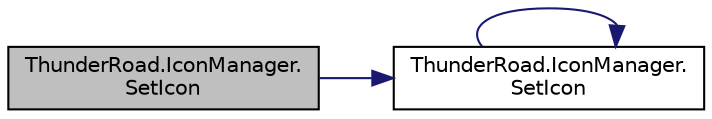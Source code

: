digraph "ThunderRoad.IconManager.SetIcon"
{
 // LATEX_PDF_SIZE
  edge [fontname="Helvetica",fontsize="10",labelfontname="Helvetica",labelfontsize="10"];
  node [fontname="Helvetica",fontsize="10",shape=record];
  rankdir="LR";
  Node1 [label="ThunderRoad.IconManager.\lSetIcon",height=0.2,width=0.4,color="black", fillcolor="grey75", style="filled", fontcolor="black",tooltip="Sets the icon."];
  Node1 -> Node2 [color="midnightblue",fontsize="10",style="solid",fontname="Helvetica"];
  Node2 [label="ThunderRoad.IconManager.\lSetIcon",height=0.2,width=0.4,color="black", fillcolor="white", style="filled",URL="$class_thunder_road_1_1_icon_manager.html#a7c768a3eaba901dbaa89665532e4e28c",tooltip="Sets the icon."];
  Node2 -> Node2 [color="midnightblue",fontsize="10",style="solid",fontname="Helvetica"];
}
